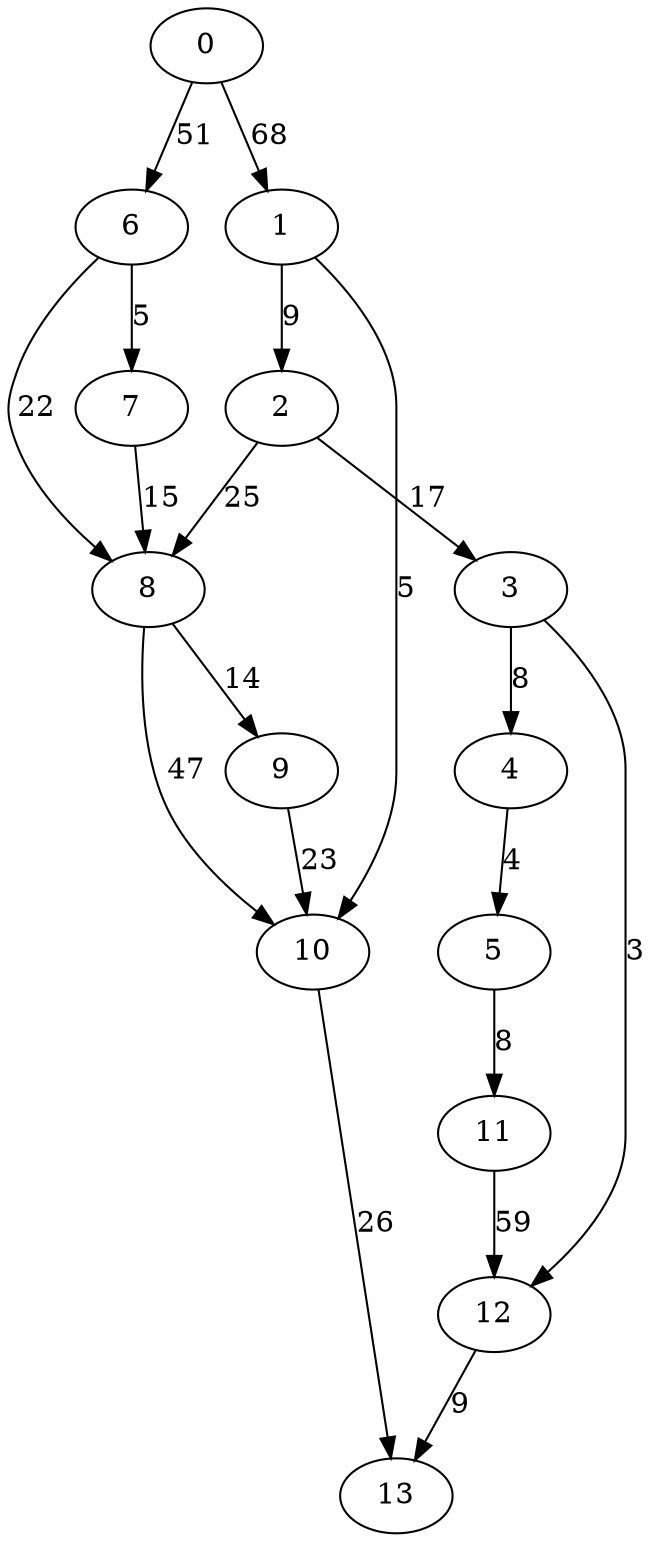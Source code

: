 digraph data8 {
0 -> 1 [ label = 68 ];
0 -> 6 [ label = 51 ];
1 -> 2 [ label = 9 ];
1 -> 10 [ label = 5 ];
2 -> 3 [ label = 17 ];
2 -> 8 [ label = 25 ];
3 -> 4 [ label = 8 ];
3 -> 12 [ label = 3 ];
4 -> 5 [ label = 4 ];
5 -> 11 [ label = 8 ];
6 -> 7 [ label = 5 ];
6 -> 8 [ label = 22 ];
7 -> 8 [ label = 15 ];
8 -> 9 [ label = 14 ];
8 -> 10 [ label = 47 ];
9 -> 10 [ label = 23 ];
10 -> 13 [ label = 26 ];
11 -> 12 [ label = 59 ];
12 -> 13 [ label = 9 ];
 }

